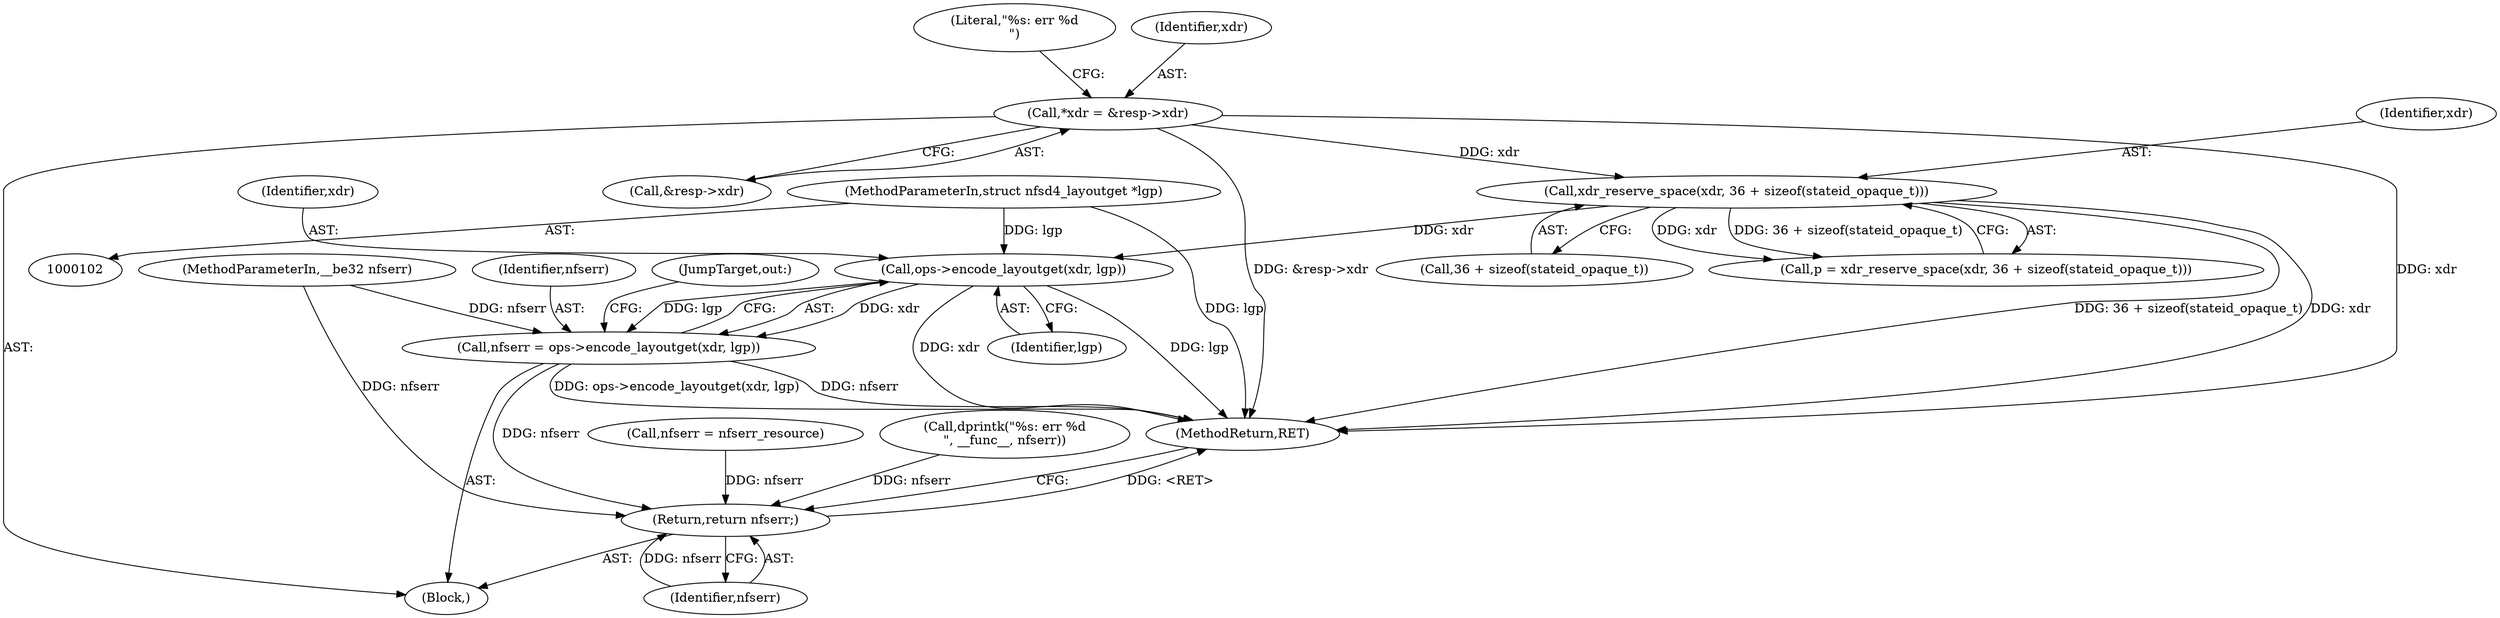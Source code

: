 digraph "0_linux_c70422f760c120480fee4de6c38804c72aa26bc1_14@pointer" {
"1000217" [label="(Call,ops->encode_layoutget(xdr, lgp))"];
"1000128" [label="(Call,xdr_reserve_space(xdr, 36 + sizeof(stateid_opaque_t)))"];
"1000108" [label="(Call,*xdr = &resp->xdr)"];
"1000105" [label="(MethodParameterIn,struct nfsd4_layoutget *lgp)"];
"1000215" [label="(Call,nfserr = ops->encode_layoutget(xdr, lgp))"];
"1000225" [label="(Return,return nfserr;)"];
"1000219" [label="(Identifier,lgp)"];
"1000218" [label="(Identifier,xdr)"];
"1000217" [label="(Call,ops->encode_layoutget(xdr, lgp))"];
"1000130" [label="(Call,36 + sizeof(stateid_opaque_t))"];
"1000129" [label="(Identifier,xdr)"];
"1000216" [label="(Identifier,nfserr)"];
"1000106" [label="(Block,)"];
"1000105" [label="(MethodParameterIn,struct nfsd4_layoutget *lgp)"];
"1000104" [label="(MethodParameterIn,__be32 nfserr)"];
"1000126" [label="(Call,p = xdr_reserve_space(xdr, 36 + sizeof(stateid_opaque_t)))"];
"1000220" [label="(JumpTarget,out:)"];
"1000226" [label="(Identifier,nfserr)"];
"1000117" [label="(Literal,\"%s: err %d\n\")"];
"1000110" [label="(Call,&resp->xdr)"];
"1000215" [label="(Call,nfserr = ops->encode_layoutget(xdr, lgp))"];
"1000123" [label="(Call,nfserr = nfserr_resource)"];
"1000128" [label="(Call,xdr_reserve_space(xdr, 36 + sizeof(stateid_opaque_t)))"];
"1000116" [label="(Call,dprintk(\"%s: err %d\n\", __func__, nfserr))"];
"1000227" [label="(MethodReturn,RET)"];
"1000109" [label="(Identifier,xdr)"];
"1000225" [label="(Return,return nfserr;)"];
"1000108" [label="(Call,*xdr = &resp->xdr)"];
"1000217" -> "1000215"  [label="AST: "];
"1000217" -> "1000219"  [label="CFG: "];
"1000218" -> "1000217"  [label="AST: "];
"1000219" -> "1000217"  [label="AST: "];
"1000215" -> "1000217"  [label="CFG: "];
"1000217" -> "1000227"  [label="DDG: lgp"];
"1000217" -> "1000227"  [label="DDG: xdr"];
"1000217" -> "1000215"  [label="DDG: xdr"];
"1000217" -> "1000215"  [label="DDG: lgp"];
"1000128" -> "1000217"  [label="DDG: xdr"];
"1000105" -> "1000217"  [label="DDG: lgp"];
"1000128" -> "1000126"  [label="AST: "];
"1000128" -> "1000130"  [label="CFG: "];
"1000129" -> "1000128"  [label="AST: "];
"1000130" -> "1000128"  [label="AST: "];
"1000126" -> "1000128"  [label="CFG: "];
"1000128" -> "1000227"  [label="DDG: 36 + sizeof(stateid_opaque_t)"];
"1000128" -> "1000227"  [label="DDG: xdr"];
"1000128" -> "1000126"  [label="DDG: xdr"];
"1000128" -> "1000126"  [label="DDG: 36 + sizeof(stateid_opaque_t)"];
"1000108" -> "1000128"  [label="DDG: xdr"];
"1000108" -> "1000106"  [label="AST: "];
"1000108" -> "1000110"  [label="CFG: "];
"1000109" -> "1000108"  [label="AST: "];
"1000110" -> "1000108"  [label="AST: "];
"1000117" -> "1000108"  [label="CFG: "];
"1000108" -> "1000227"  [label="DDG: &resp->xdr"];
"1000108" -> "1000227"  [label="DDG: xdr"];
"1000105" -> "1000102"  [label="AST: "];
"1000105" -> "1000227"  [label="DDG: lgp"];
"1000215" -> "1000106"  [label="AST: "];
"1000216" -> "1000215"  [label="AST: "];
"1000220" -> "1000215"  [label="CFG: "];
"1000215" -> "1000227"  [label="DDG: ops->encode_layoutget(xdr, lgp)"];
"1000215" -> "1000227"  [label="DDG: nfserr"];
"1000104" -> "1000215"  [label="DDG: nfserr"];
"1000215" -> "1000225"  [label="DDG: nfserr"];
"1000225" -> "1000106"  [label="AST: "];
"1000225" -> "1000226"  [label="CFG: "];
"1000226" -> "1000225"  [label="AST: "];
"1000227" -> "1000225"  [label="CFG: "];
"1000225" -> "1000227"  [label="DDG: <RET>"];
"1000226" -> "1000225"  [label="DDG: nfserr"];
"1000116" -> "1000225"  [label="DDG: nfserr"];
"1000123" -> "1000225"  [label="DDG: nfserr"];
"1000104" -> "1000225"  [label="DDG: nfserr"];
}
